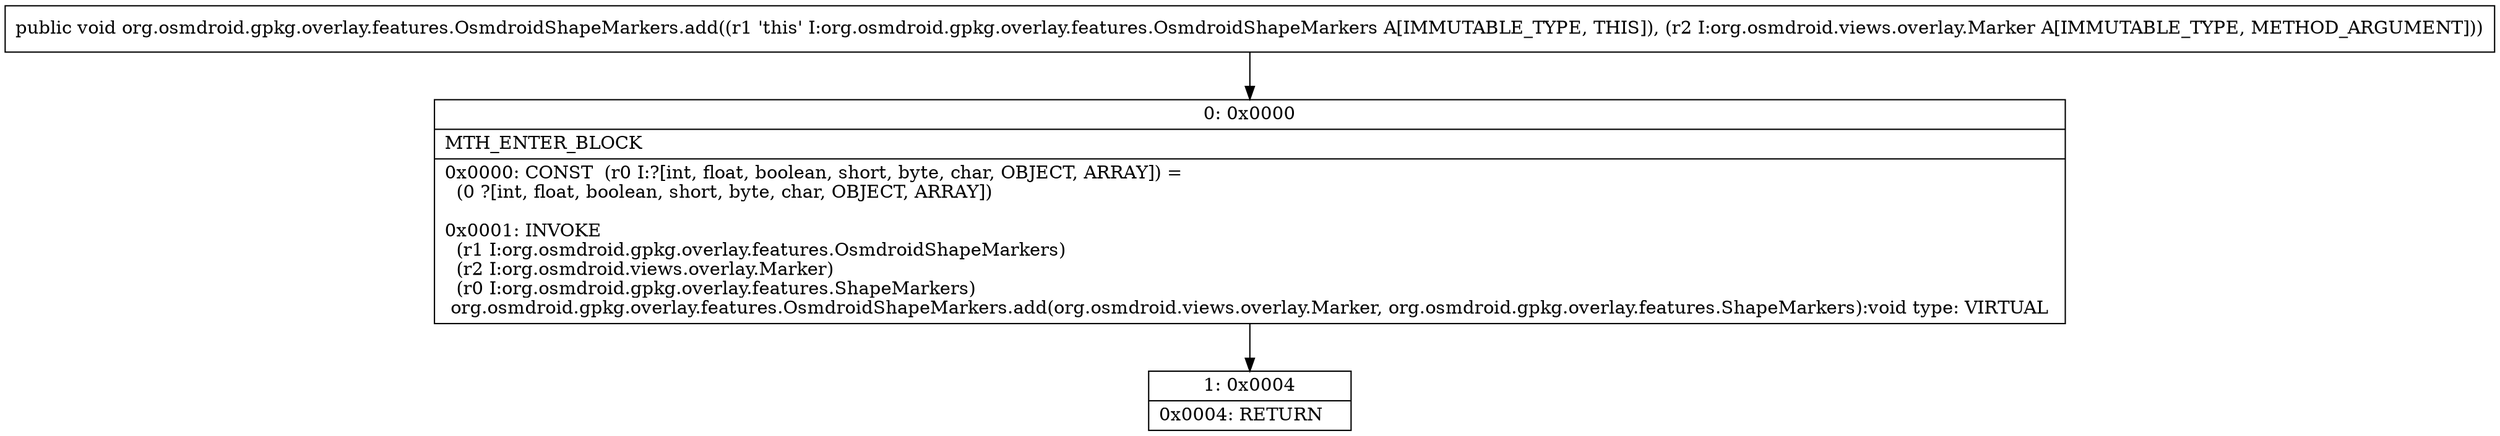 digraph "CFG fororg.osmdroid.gpkg.overlay.features.OsmdroidShapeMarkers.add(Lorg\/osmdroid\/views\/overlay\/Marker;)V" {
Node_0 [shape=record,label="{0\:\ 0x0000|MTH_ENTER_BLOCK\l|0x0000: CONST  (r0 I:?[int, float, boolean, short, byte, char, OBJECT, ARRAY]) = \l  (0 ?[int, float, boolean, short, byte, char, OBJECT, ARRAY])\l \l0x0001: INVOKE  \l  (r1 I:org.osmdroid.gpkg.overlay.features.OsmdroidShapeMarkers)\l  (r2 I:org.osmdroid.views.overlay.Marker)\l  (r0 I:org.osmdroid.gpkg.overlay.features.ShapeMarkers)\l org.osmdroid.gpkg.overlay.features.OsmdroidShapeMarkers.add(org.osmdroid.views.overlay.Marker, org.osmdroid.gpkg.overlay.features.ShapeMarkers):void type: VIRTUAL \l}"];
Node_1 [shape=record,label="{1\:\ 0x0004|0x0004: RETURN   \l}"];
MethodNode[shape=record,label="{public void org.osmdroid.gpkg.overlay.features.OsmdroidShapeMarkers.add((r1 'this' I:org.osmdroid.gpkg.overlay.features.OsmdroidShapeMarkers A[IMMUTABLE_TYPE, THIS]), (r2 I:org.osmdroid.views.overlay.Marker A[IMMUTABLE_TYPE, METHOD_ARGUMENT])) }"];
MethodNode -> Node_0;
Node_0 -> Node_1;
}

